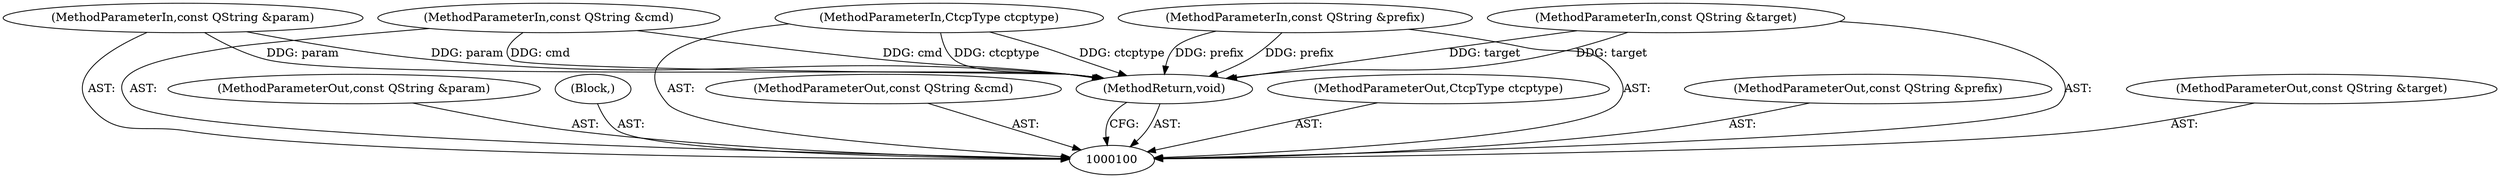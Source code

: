 digraph "0_quassel_a4ca568cdf68cf4a0343eb161518dc8e50cea87d" {
"1000107" [label="(MethodReturn,void)"];
"1000105" [label="(MethodParameterIn,const QString &param)"];
"1000116" [label="(MethodParameterOut,const QString &param)"];
"1000106" [label="(Block,)"];
"1000101" [label="(MethodParameterIn,const QString &cmd)"];
"1000112" [label="(MethodParameterOut,const QString &cmd)"];
"1000102" [label="(MethodParameterIn,CtcpType ctcptype)"];
"1000113" [label="(MethodParameterOut,CtcpType ctcptype)"];
"1000103" [label="(MethodParameterIn,const QString &prefix)"];
"1000114" [label="(MethodParameterOut,const QString &prefix)"];
"1000104" [label="(MethodParameterIn,const QString &target)"];
"1000115" [label="(MethodParameterOut,const QString &target)"];
"1000107" -> "1000100"  [label="AST: "];
"1000107" -> "1000100"  [label="CFG: "];
"1000104" -> "1000107"  [label="DDG: target"];
"1000105" -> "1000107"  [label="DDG: param"];
"1000103" -> "1000107"  [label="DDG: prefix"];
"1000102" -> "1000107"  [label="DDG: ctcptype"];
"1000101" -> "1000107"  [label="DDG: cmd"];
"1000105" -> "1000100"  [label="AST: "];
"1000105" -> "1000107"  [label="DDG: param"];
"1000116" -> "1000100"  [label="AST: "];
"1000106" -> "1000100"  [label="AST: "];
"1000101" -> "1000100"  [label="AST: "];
"1000101" -> "1000107"  [label="DDG: cmd"];
"1000112" -> "1000100"  [label="AST: "];
"1000102" -> "1000100"  [label="AST: "];
"1000102" -> "1000107"  [label="DDG: ctcptype"];
"1000113" -> "1000100"  [label="AST: "];
"1000103" -> "1000100"  [label="AST: "];
"1000103" -> "1000107"  [label="DDG: prefix"];
"1000114" -> "1000100"  [label="AST: "];
"1000104" -> "1000100"  [label="AST: "];
"1000104" -> "1000107"  [label="DDG: target"];
"1000115" -> "1000100"  [label="AST: "];
}
